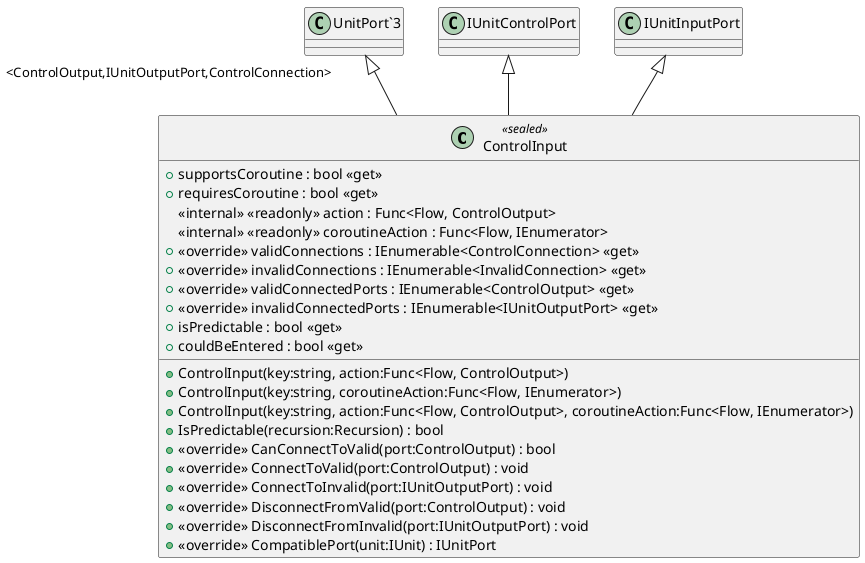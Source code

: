 @startuml
class ControlInput <<sealed>> {
    + ControlInput(key:string, action:Func<Flow, ControlOutput>)
    + ControlInput(key:string, coroutineAction:Func<Flow, IEnumerator>)
    + ControlInput(key:string, action:Func<Flow, ControlOutput>, coroutineAction:Func<Flow, IEnumerator>)
    + supportsCoroutine : bool <<get>>
    + requiresCoroutine : bool <<get>>
    <<internal>> <<readonly>> action : Func<Flow, ControlOutput>
    <<internal>> <<readonly>> coroutineAction : Func<Flow, IEnumerator>
    + <<override>> validConnections : IEnumerable<ControlConnection> <<get>>
    + <<override>> invalidConnections : IEnumerable<InvalidConnection> <<get>>
    + <<override>> validConnectedPorts : IEnumerable<ControlOutput> <<get>>
    + <<override>> invalidConnectedPorts : IEnumerable<IUnitOutputPort> <<get>>
    + isPredictable : bool <<get>>
    + IsPredictable(recursion:Recursion) : bool
    + couldBeEntered : bool <<get>>
    + <<override>> CanConnectToValid(port:ControlOutput) : bool
    + <<override>> ConnectToValid(port:ControlOutput) : void
    + <<override>> ConnectToInvalid(port:IUnitOutputPort) : void
    + <<override>> DisconnectFromValid(port:ControlOutput) : void
    + <<override>> DisconnectFromInvalid(port:IUnitOutputPort) : void
    + <<override>> CompatiblePort(unit:IUnit) : IUnitPort
}
"UnitPort`3" "<ControlOutput,IUnitOutputPort,ControlConnection>" <|-- ControlInput
IUnitControlPort <|-- ControlInput
IUnitInputPort <|-- ControlInput
@enduml
